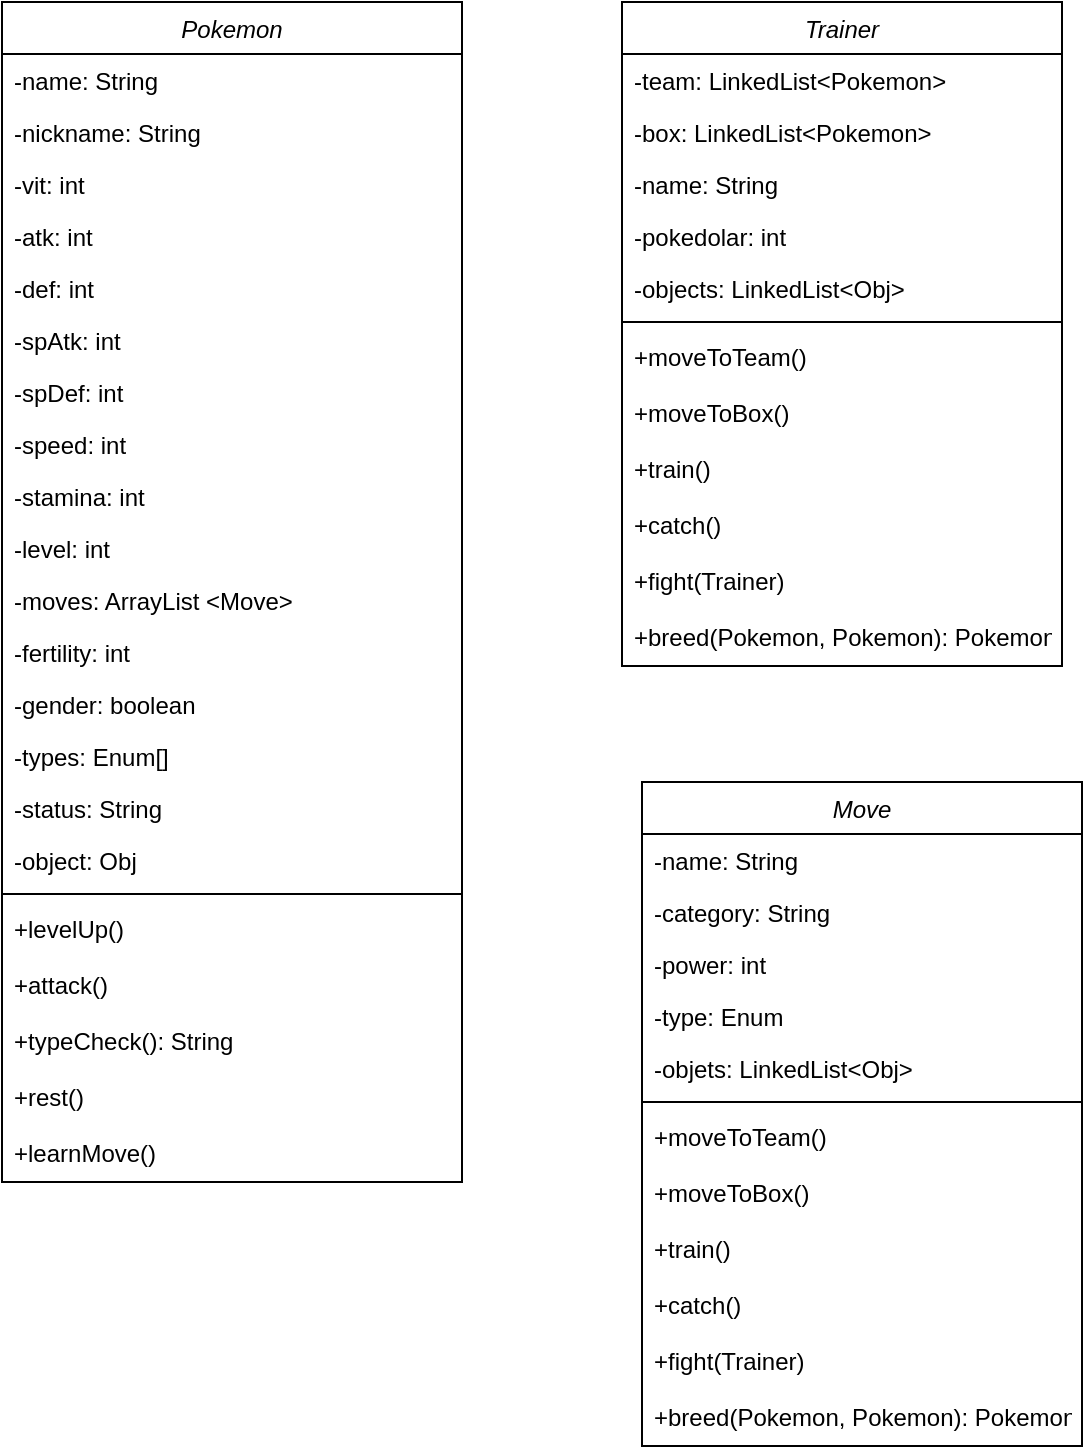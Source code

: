 <mxfile version="20.8.16" type="device"><diagram id="C5RBs43oDa-KdzZeNtuy" name="Page-1"><mxGraphModel dx="957" dy="478" grid="1" gridSize="10" guides="1" tooltips="1" connect="1" arrows="1" fold="1" page="1" pageScale="1" pageWidth="827" pageHeight="1169" math="0" shadow="0"><root><mxCell id="WIyWlLk6GJQsqaUBKTNV-0"/><mxCell id="WIyWlLk6GJQsqaUBKTNV-1" parent="WIyWlLk6GJQsqaUBKTNV-0"/><mxCell id="zkfFHV4jXpPFQw0GAbJ--0" value="Pokemon" style="swimlane;fontStyle=2;align=center;verticalAlign=top;childLayout=stackLayout;horizontal=1;startSize=26;horizontalStack=0;resizeParent=1;resizeLast=0;collapsible=1;marginBottom=0;rounded=0;shadow=0;strokeWidth=1;" parent="WIyWlLk6GJQsqaUBKTNV-1" vertex="1"><mxGeometry x="40" y="40" width="230" height="590" as="geometry"><mxRectangle x="130" y="60" width="160" height="26" as="alternateBounds"/></mxGeometry></mxCell><mxCell id="zkfFHV4jXpPFQw0GAbJ--1" value="-name: String" style="text;align=left;verticalAlign=top;spacingLeft=4;spacingRight=4;overflow=hidden;rotatable=0;points=[[0,0.5],[1,0.5]];portConstraint=eastwest;" parent="zkfFHV4jXpPFQw0GAbJ--0" vertex="1"><mxGeometry y="26" width="230" height="26" as="geometry"/></mxCell><mxCell id="zkfFHV4jXpPFQw0GAbJ--2" value="-nickname: String" style="text;align=left;verticalAlign=top;spacingLeft=4;spacingRight=4;overflow=hidden;rotatable=0;points=[[0,0.5],[1,0.5]];portConstraint=eastwest;rounded=0;shadow=0;html=0;" parent="zkfFHV4jXpPFQw0GAbJ--0" vertex="1"><mxGeometry y="52" width="230" height="26" as="geometry"/></mxCell><mxCell id="JppJMVHdENMZOweAd-Mj-0" value="-vit: int" style="text;align=left;verticalAlign=top;spacingLeft=4;spacingRight=4;overflow=hidden;rotatable=0;points=[[0,0.5],[1,0.5]];portConstraint=eastwest;rounded=0;shadow=0;html=0;" parent="zkfFHV4jXpPFQw0GAbJ--0" vertex="1"><mxGeometry y="78" width="230" height="26" as="geometry"/></mxCell><mxCell id="JppJMVHdENMZOweAd-Mj-2" value="-atk: int " style="text;align=left;verticalAlign=top;spacingLeft=4;spacingRight=4;overflow=hidden;rotatable=0;points=[[0,0.5],[1,0.5]];portConstraint=eastwest;rounded=0;shadow=0;html=0;" parent="zkfFHV4jXpPFQw0GAbJ--0" vertex="1"><mxGeometry y="104" width="230" height="26" as="geometry"/></mxCell><mxCell id="JppJMVHdENMZOweAd-Mj-1" value="-def: int" style="text;align=left;verticalAlign=top;spacingLeft=4;spacingRight=4;overflow=hidden;rotatable=0;points=[[0,0.5],[1,0.5]];portConstraint=eastwest;rounded=0;shadow=0;html=0;" parent="zkfFHV4jXpPFQw0GAbJ--0" vertex="1"><mxGeometry y="130" width="230" height="26" as="geometry"/></mxCell><mxCell id="JppJMVHdENMZOweAd-Mj-3" value="-spAtk: int" style="text;align=left;verticalAlign=top;spacingLeft=4;spacingRight=4;overflow=hidden;rotatable=0;points=[[0,0.5],[1,0.5]];portConstraint=eastwest;rounded=0;shadow=0;html=0;" parent="zkfFHV4jXpPFQw0GAbJ--0" vertex="1"><mxGeometry y="156" width="230" height="26" as="geometry"/></mxCell><mxCell id="JppJMVHdENMZOweAd-Mj-4" value="-spDef: int" style="text;align=left;verticalAlign=top;spacingLeft=4;spacingRight=4;overflow=hidden;rotatable=0;points=[[0,0.5],[1,0.5]];portConstraint=eastwest;rounded=0;shadow=0;html=0;" parent="zkfFHV4jXpPFQw0GAbJ--0" vertex="1"><mxGeometry y="182" width="230" height="26" as="geometry"/></mxCell><mxCell id="JppJMVHdENMZOweAd-Mj-6" value="-speed: int" style="text;align=left;verticalAlign=top;spacingLeft=4;spacingRight=4;overflow=hidden;rotatable=0;points=[[0,0.5],[1,0.5]];portConstraint=eastwest;rounded=0;shadow=0;html=0;" parent="zkfFHV4jXpPFQw0GAbJ--0" vertex="1"><mxGeometry y="208" width="230" height="26" as="geometry"/></mxCell><mxCell id="JppJMVHdENMZOweAd-Mj-5" value="-stamina: int" style="text;align=left;verticalAlign=top;spacingLeft=4;spacingRight=4;overflow=hidden;rotatable=0;points=[[0,0.5],[1,0.5]];portConstraint=eastwest;rounded=0;shadow=0;html=0;" parent="zkfFHV4jXpPFQw0GAbJ--0" vertex="1"><mxGeometry y="234" width="230" height="26" as="geometry"/></mxCell><mxCell id="JppJMVHdENMZOweAd-Mj-25" value="-level: int" style="text;align=left;verticalAlign=top;spacingLeft=4;spacingRight=4;overflow=hidden;rotatable=0;points=[[0,0.5],[1,0.5]];portConstraint=eastwest;rounded=0;shadow=0;html=0;" parent="zkfFHV4jXpPFQw0GAbJ--0" vertex="1"><mxGeometry y="260" width="230" height="26" as="geometry"/></mxCell><mxCell id="JppJMVHdENMZOweAd-Mj-21" value="-moves: ArrayList &lt;Move&gt;" style="text;align=left;verticalAlign=top;spacingLeft=4;spacingRight=4;overflow=hidden;rotatable=0;points=[[0,0.5],[1,0.5]];portConstraint=eastwest;rounded=0;shadow=0;html=0;" parent="zkfFHV4jXpPFQw0GAbJ--0" vertex="1"><mxGeometry y="286" width="230" height="26" as="geometry"/></mxCell><mxCell id="zkfFHV4jXpPFQw0GAbJ--3" value="-fertility: int" style="text;align=left;verticalAlign=top;spacingLeft=4;spacingRight=4;overflow=hidden;rotatable=0;points=[[0,0.5],[1,0.5]];portConstraint=eastwest;rounded=0;shadow=0;html=0;" parent="zkfFHV4jXpPFQw0GAbJ--0" vertex="1"><mxGeometry y="312" width="230" height="26" as="geometry"/></mxCell><mxCell id="JppJMVHdENMZOweAd-Mj-24" value="-gender: boolean" style="text;align=left;verticalAlign=top;spacingLeft=4;spacingRight=4;overflow=hidden;rotatable=0;points=[[0,0.5],[1,0.5]];portConstraint=eastwest;rounded=0;shadow=0;html=0;" parent="zkfFHV4jXpPFQw0GAbJ--0" vertex="1"><mxGeometry y="338" width="230" height="26" as="geometry"/></mxCell><mxCell id="JppJMVHdENMZOweAd-Mj-26" value="-types: Enum[] " style="text;align=left;verticalAlign=top;spacingLeft=4;spacingRight=4;overflow=hidden;rotatable=0;points=[[0,0.5],[1,0.5]];portConstraint=eastwest;rounded=0;shadow=0;html=0;" parent="zkfFHV4jXpPFQw0GAbJ--0" vertex="1"><mxGeometry y="364" width="230" height="26" as="geometry"/></mxCell><mxCell id="PXXn-wtxOpNUmrWEYoKZ-0" value="-status: String" style="text;align=left;verticalAlign=top;spacingLeft=4;spacingRight=4;overflow=hidden;rotatable=0;points=[[0,0.5],[1,0.5]];portConstraint=eastwest;rounded=0;shadow=0;html=0;" vertex="1" parent="zkfFHV4jXpPFQw0GAbJ--0"><mxGeometry y="390" width="230" height="26" as="geometry"/></mxCell><mxCell id="PXXn-wtxOpNUmrWEYoKZ-1" value="-object: Obj" style="text;align=left;verticalAlign=top;spacingLeft=4;spacingRight=4;overflow=hidden;rotatable=0;points=[[0,0.5],[1,0.5]];portConstraint=eastwest;rounded=0;shadow=0;html=0;" vertex="1" parent="zkfFHV4jXpPFQw0GAbJ--0"><mxGeometry y="416" width="230" height="26" as="geometry"/></mxCell><mxCell id="zkfFHV4jXpPFQw0GAbJ--4" value="" style="line;html=1;strokeWidth=1;align=left;verticalAlign=middle;spacingTop=-1;spacingLeft=3;spacingRight=3;rotatable=0;labelPosition=right;points=[];portConstraint=eastwest;" parent="zkfFHV4jXpPFQw0GAbJ--0" vertex="1"><mxGeometry y="442" width="230" height="8" as="geometry"/></mxCell><mxCell id="zkfFHV4jXpPFQw0GAbJ--5" value="+levelUp()" style="text;align=left;verticalAlign=top;spacingLeft=4;spacingRight=4;overflow=hidden;rotatable=0;points=[[0,0.5],[1,0.5]];portConstraint=eastwest;" parent="zkfFHV4jXpPFQw0GAbJ--0" vertex="1"><mxGeometry y="450" width="230" height="28" as="geometry"/></mxCell><mxCell id="PXXn-wtxOpNUmrWEYoKZ-2" value="+attack()" style="text;align=left;verticalAlign=top;spacingLeft=4;spacingRight=4;overflow=hidden;rotatable=0;points=[[0,0.5],[1,0.5]];portConstraint=eastwest;" vertex="1" parent="zkfFHV4jXpPFQw0GAbJ--0"><mxGeometry y="478" width="230" height="28" as="geometry"/></mxCell><mxCell id="PXXn-wtxOpNUmrWEYoKZ-3" value="+typeCheck(): String" style="text;align=left;verticalAlign=top;spacingLeft=4;spacingRight=4;overflow=hidden;rotatable=0;points=[[0,0.5],[1,0.5]];portConstraint=eastwest;" vertex="1" parent="zkfFHV4jXpPFQw0GAbJ--0"><mxGeometry y="506" width="230" height="28" as="geometry"/></mxCell><mxCell id="PXXn-wtxOpNUmrWEYoKZ-4" value="+rest()" style="text;align=left;verticalAlign=top;spacingLeft=4;spacingRight=4;overflow=hidden;rotatable=0;points=[[0,0.5],[1,0.5]];portConstraint=eastwest;" vertex="1" parent="zkfFHV4jXpPFQw0GAbJ--0"><mxGeometry y="534" width="230" height="28" as="geometry"/></mxCell><mxCell id="PXXn-wtxOpNUmrWEYoKZ-5" value="+learnMove()" style="text;align=left;verticalAlign=top;spacingLeft=4;spacingRight=4;overflow=hidden;rotatable=0;points=[[0,0.5],[1,0.5]];portConstraint=eastwest;" vertex="1" parent="zkfFHV4jXpPFQw0GAbJ--0"><mxGeometry y="562" width="230" height="28" as="geometry"/></mxCell><mxCell id="JppJMVHdENMZOweAd-Mj-7" value="Trainer" style="swimlane;fontStyle=2;align=center;verticalAlign=top;childLayout=stackLayout;horizontal=1;startSize=26;horizontalStack=0;resizeParent=1;resizeLast=0;collapsible=1;marginBottom=0;rounded=0;shadow=0;strokeWidth=1;" parent="WIyWlLk6GJQsqaUBKTNV-1" vertex="1"><mxGeometry x="350" y="40" width="220" height="332" as="geometry"><mxRectangle x="130" y="60" width="160" height="26" as="alternateBounds"/></mxGeometry></mxCell><mxCell id="JppJMVHdENMZOweAd-Mj-8" value="-team: LinkedList&lt;Pokemon&gt;" style="text;align=left;verticalAlign=top;spacingLeft=4;spacingRight=4;overflow=hidden;rotatable=0;points=[[0,0.5],[1,0.5]];portConstraint=eastwest;" parent="JppJMVHdENMZOweAd-Mj-7" vertex="1"><mxGeometry y="26" width="220" height="26" as="geometry"/></mxCell><mxCell id="JppJMVHdENMZOweAd-Mj-9" value="-box: LinkedList&lt;Pokemon&gt;" style="text;align=left;verticalAlign=top;spacingLeft=4;spacingRight=4;overflow=hidden;rotatable=0;points=[[0,0.5],[1,0.5]];portConstraint=eastwest;rounded=0;shadow=0;html=0;" parent="JppJMVHdENMZOweAd-Mj-7" vertex="1"><mxGeometry y="52" width="220" height="26" as="geometry"/></mxCell><mxCell id="JppJMVHdENMZOweAd-Mj-10" value="-name: String" style="text;align=left;verticalAlign=top;spacingLeft=4;spacingRight=4;overflow=hidden;rotatable=0;points=[[0,0.5],[1,0.5]];portConstraint=eastwest;rounded=0;shadow=0;html=0;" parent="JppJMVHdENMZOweAd-Mj-7" vertex="1"><mxGeometry y="78" width="220" height="26" as="geometry"/></mxCell><mxCell id="JppJMVHdENMZOweAd-Mj-11" value="-pokedolar: int " style="text;align=left;verticalAlign=top;spacingLeft=4;spacingRight=4;overflow=hidden;rotatable=0;points=[[0,0.5],[1,0.5]];portConstraint=eastwest;rounded=0;shadow=0;html=0;" parent="JppJMVHdENMZOweAd-Mj-7" vertex="1"><mxGeometry y="104" width="220" height="26" as="geometry"/></mxCell><mxCell id="JppJMVHdENMZOweAd-Mj-12" value="-objects: LinkedList&lt;Obj&gt;" style="text;align=left;verticalAlign=top;spacingLeft=4;spacingRight=4;overflow=hidden;rotatable=0;points=[[0,0.5],[1,0.5]];portConstraint=eastwest;rounded=0;shadow=0;html=0;" parent="JppJMVHdENMZOweAd-Mj-7" vertex="1"><mxGeometry y="130" width="220" height="26" as="geometry"/></mxCell><mxCell id="JppJMVHdENMZOweAd-Mj-18" value="" style="line;html=1;strokeWidth=1;align=left;verticalAlign=middle;spacingTop=-1;spacingLeft=3;spacingRight=3;rotatable=0;labelPosition=right;points=[];portConstraint=eastwest;" parent="JppJMVHdENMZOweAd-Mj-7" vertex="1"><mxGeometry y="156" width="220" height="8" as="geometry"/></mxCell><mxCell id="JppJMVHdENMZOweAd-Mj-19" value="+moveToTeam()" style="text;align=left;verticalAlign=top;spacingLeft=4;spacingRight=4;overflow=hidden;rotatable=0;points=[[0,0.5],[1,0.5]];portConstraint=eastwest;" parent="JppJMVHdENMZOweAd-Mj-7" vertex="1"><mxGeometry y="164" width="220" height="28" as="geometry"/></mxCell><mxCell id="PXXn-wtxOpNUmrWEYoKZ-6" value="+moveToBox()" style="text;align=left;verticalAlign=top;spacingLeft=4;spacingRight=4;overflow=hidden;rotatable=0;points=[[0,0.5],[1,0.5]];portConstraint=eastwest;" vertex="1" parent="JppJMVHdENMZOweAd-Mj-7"><mxGeometry y="192" width="220" height="28" as="geometry"/></mxCell><mxCell id="PXXn-wtxOpNUmrWEYoKZ-7" value="+train()" style="text;align=left;verticalAlign=top;spacingLeft=4;spacingRight=4;overflow=hidden;rotatable=0;points=[[0,0.5],[1,0.5]];portConstraint=eastwest;" vertex="1" parent="JppJMVHdENMZOweAd-Mj-7"><mxGeometry y="220" width="220" height="28" as="geometry"/></mxCell><mxCell id="PXXn-wtxOpNUmrWEYoKZ-8" value="+catch()" style="text;align=left;verticalAlign=top;spacingLeft=4;spacingRight=4;overflow=hidden;rotatable=0;points=[[0,0.5],[1,0.5]];portConstraint=eastwest;" vertex="1" parent="JppJMVHdENMZOweAd-Mj-7"><mxGeometry y="248" width="220" height="28" as="geometry"/></mxCell><mxCell id="PXXn-wtxOpNUmrWEYoKZ-9" value="+fight(Trainer)" style="text;align=left;verticalAlign=top;spacingLeft=4;spacingRight=4;overflow=hidden;rotatable=0;points=[[0,0.5],[1,0.5]];portConstraint=eastwest;" vertex="1" parent="JppJMVHdENMZOweAd-Mj-7"><mxGeometry y="276" width="220" height="28" as="geometry"/></mxCell><mxCell id="PXXn-wtxOpNUmrWEYoKZ-10" value="+breed(Pokemon, Pokemon): Pokemon" style="text;align=left;verticalAlign=top;spacingLeft=4;spacingRight=4;overflow=hidden;rotatable=0;points=[[0,0.5],[1,0.5]];portConstraint=eastwest;" vertex="1" parent="JppJMVHdENMZOweAd-Mj-7"><mxGeometry y="304" width="220" height="28" as="geometry"/></mxCell><mxCell id="PXXn-wtxOpNUmrWEYoKZ-11" value="Move" style="swimlane;fontStyle=2;align=center;verticalAlign=top;childLayout=stackLayout;horizontal=1;startSize=26;horizontalStack=0;resizeParent=1;resizeLast=0;collapsible=1;marginBottom=0;rounded=0;shadow=0;strokeWidth=1;" vertex="1" parent="WIyWlLk6GJQsqaUBKTNV-1"><mxGeometry x="360" y="430" width="220" height="332" as="geometry"><mxRectangle x="130" y="60" width="160" height="26" as="alternateBounds"/></mxGeometry></mxCell><mxCell id="PXXn-wtxOpNUmrWEYoKZ-14" value="-name: String" style="text;align=left;verticalAlign=top;spacingLeft=4;spacingRight=4;overflow=hidden;rotatable=0;points=[[0,0.5],[1,0.5]];portConstraint=eastwest;rounded=0;shadow=0;html=0;" vertex="1" parent="PXXn-wtxOpNUmrWEYoKZ-11"><mxGeometry y="26" width="220" height="26" as="geometry"/></mxCell><mxCell id="PXXn-wtxOpNUmrWEYoKZ-12" value="-category: String " style="text;align=left;verticalAlign=top;spacingLeft=4;spacingRight=4;overflow=hidden;rotatable=0;points=[[0,0.5],[1,0.5]];portConstraint=eastwest;" vertex="1" parent="PXXn-wtxOpNUmrWEYoKZ-11"><mxGeometry y="52" width="220" height="26" as="geometry"/></mxCell><mxCell id="PXXn-wtxOpNUmrWEYoKZ-13" value="-power: int " style="text;align=left;verticalAlign=top;spacingLeft=4;spacingRight=4;overflow=hidden;rotatable=0;points=[[0,0.5],[1,0.5]];portConstraint=eastwest;rounded=0;shadow=0;html=0;" vertex="1" parent="PXXn-wtxOpNUmrWEYoKZ-11"><mxGeometry y="78" width="220" height="26" as="geometry"/></mxCell><mxCell id="PXXn-wtxOpNUmrWEYoKZ-15" value="-type: Enum" style="text;align=left;verticalAlign=top;spacingLeft=4;spacingRight=4;overflow=hidden;rotatable=0;points=[[0,0.5],[1,0.5]];portConstraint=eastwest;rounded=0;shadow=0;html=0;" vertex="1" parent="PXXn-wtxOpNUmrWEYoKZ-11"><mxGeometry y="104" width="220" height="26" as="geometry"/></mxCell><mxCell id="PXXn-wtxOpNUmrWEYoKZ-16" value="-objets: LinkedList&lt;Obj&gt;" style="text;align=left;verticalAlign=top;spacingLeft=4;spacingRight=4;overflow=hidden;rotatable=0;points=[[0,0.5],[1,0.5]];portConstraint=eastwest;rounded=0;shadow=0;html=0;" vertex="1" parent="PXXn-wtxOpNUmrWEYoKZ-11"><mxGeometry y="130" width="220" height="26" as="geometry"/></mxCell><mxCell id="PXXn-wtxOpNUmrWEYoKZ-17" value="" style="line;html=1;strokeWidth=1;align=left;verticalAlign=middle;spacingTop=-1;spacingLeft=3;spacingRight=3;rotatable=0;labelPosition=right;points=[];portConstraint=eastwest;" vertex="1" parent="PXXn-wtxOpNUmrWEYoKZ-11"><mxGeometry y="156" width="220" height="8" as="geometry"/></mxCell><mxCell id="PXXn-wtxOpNUmrWEYoKZ-18" value="+moveToTeam()" style="text;align=left;verticalAlign=top;spacingLeft=4;spacingRight=4;overflow=hidden;rotatable=0;points=[[0,0.5],[1,0.5]];portConstraint=eastwest;" vertex="1" parent="PXXn-wtxOpNUmrWEYoKZ-11"><mxGeometry y="164" width="220" height="28" as="geometry"/></mxCell><mxCell id="PXXn-wtxOpNUmrWEYoKZ-19" value="+moveToBox()" style="text;align=left;verticalAlign=top;spacingLeft=4;spacingRight=4;overflow=hidden;rotatable=0;points=[[0,0.5],[1,0.5]];portConstraint=eastwest;" vertex="1" parent="PXXn-wtxOpNUmrWEYoKZ-11"><mxGeometry y="192" width="220" height="28" as="geometry"/></mxCell><mxCell id="PXXn-wtxOpNUmrWEYoKZ-20" value="+train()" style="text;align=left;verticalAlign=top;spacingLeft=4;spacingRight=4;overflow=hidden;rotatable=0;points=[[0,0.5],[1,0.5]];portConstraint=eastwest;" vertex="1" parent="PXXn-wtxOpNUmrWEYoKZ-11"><mxGeometry y="220" width="220" height="28" as="geometry"/></mxCell><mxCell id="PXXn-wtxOpNUmrWEYoKZ-21" value="+catch()" style="text;align=left;verticalAlign=top;spacingLeft=4;spacingRight=4;overflow=hidden;rotatable=0;points=[[0,0.5],[1,0.5]];portConstraint=eastwest;" vertex="1" parent="PXXn-wtxOpNUmrWEYoKZ-11"><mxGeometry y="248" width="220" height="28" as="geometry"/></mxCell><mxCell id="PXXn-wtxOpNUmrWEYoKZ-22" value="+fight(Trainer)" style="text;align=left;verticalAlign=top;spacingLeft=4;spacingRight=4;overflow=hidden;rotatable=0;points=[[0,0.5],[1,0.5]];portConstraint=eastwest;" vertex="1" parent="PXXn-wtxOpNUmrWEYoKZ-11"><mxGeometry y="276" width="220" height="28" as="geometry"/></mxCell><mxCell id="PXXn-wtxOpNUmrWEYoKZ-23" value="+breed(Pokemon, Pokemon): Pokemon" style="text;align=left;verticalAlign=top;spacingLeft=4;spacingRight=4;overflow=hidden;rotatable=0;points=[[0,0.5],[1,0.5]];portConstraint=eastwest;" vertex="1" parent="PXXn-wtxOpNUmrWEYoKZ-11"><mxGeometry y="304" width="220" height="28" as="geometry"/></mxCell></root></mxGraphModel></diagram></mxfile>